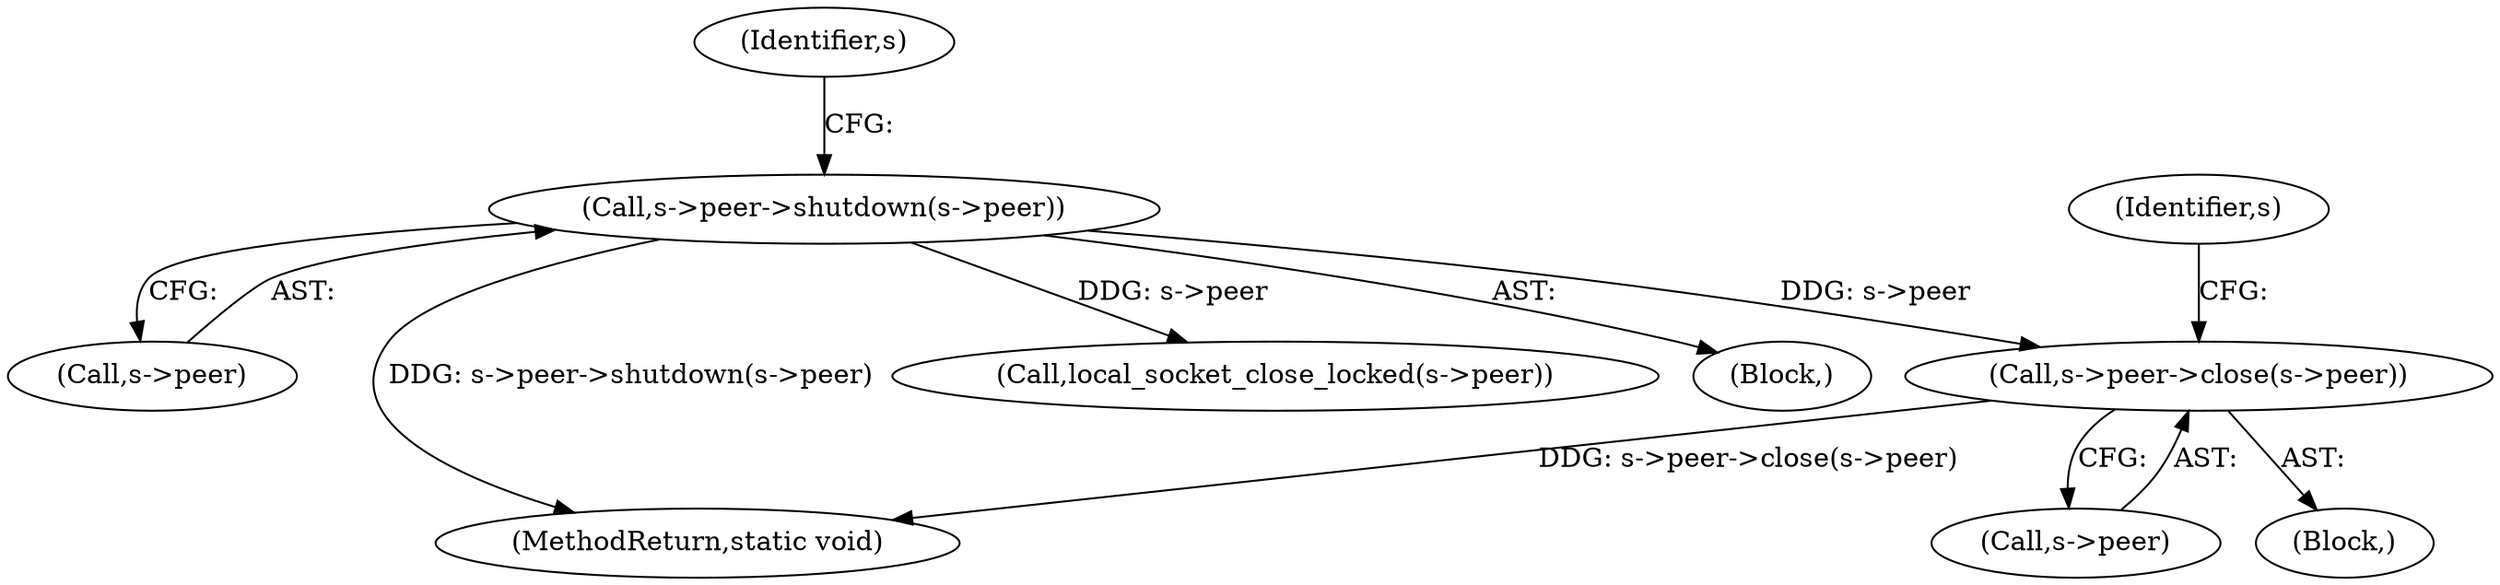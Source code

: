 digraph "0_Android_268068f25673242d1d5130d96202d3288c91b700_3@API" {
"1000167" [label="(Call,s->peer->close(s->peer))"];
"1000141" [label="(Call,s->peer->shutdown(s->peer))"];
"1000173" [label="(Identifier,s)"];
"1000148" [label="(Identifier,s)"];
"1000142" [label="(Call,s->peer)"];
"1000141" [label="(Call,s->peer->shutdown(s->peer))"];
"1000242" [label="(MethodReturn,static void)"];
"1000161" [label="(Call,local_socket_close_locked(s->peer))"];
"1000168" [label="(Call,s->peer)"];
"1000166" [label="(Block,)"];
"1000167" [label="(Call,s->peer->close(s->peer))"];
"1000140" [label="(Block,)"];
"1000167" -> "1000166"  [label="AST: "];
"1000167" -> "1000168"  [label="CFG: "];
"1000168" -> "1000167"  [label="AST: "];
"1000173" -> "1000167"  [label="CFG: "];
"1000167" -> "1000242"  [label="DDG: s->peer->close(s->peer)"];
"1000141" -> "1000167"  [label="DDG: s->peer"];
"1000141" -> "1000140"  [label="AST: "];
"1000141" -> "1000142"  [label="CFG: "];
"1000142" -> "1000141"  [label="AST: "];
"1000148" -> "1000141"  [label="CFG: "];
"1000141" -> "1000242"  [label="DDG: s->peer->shutdown(s->peer)"];
"1000141" -> "1000161"  [label="DDG: s->peer"];
}
